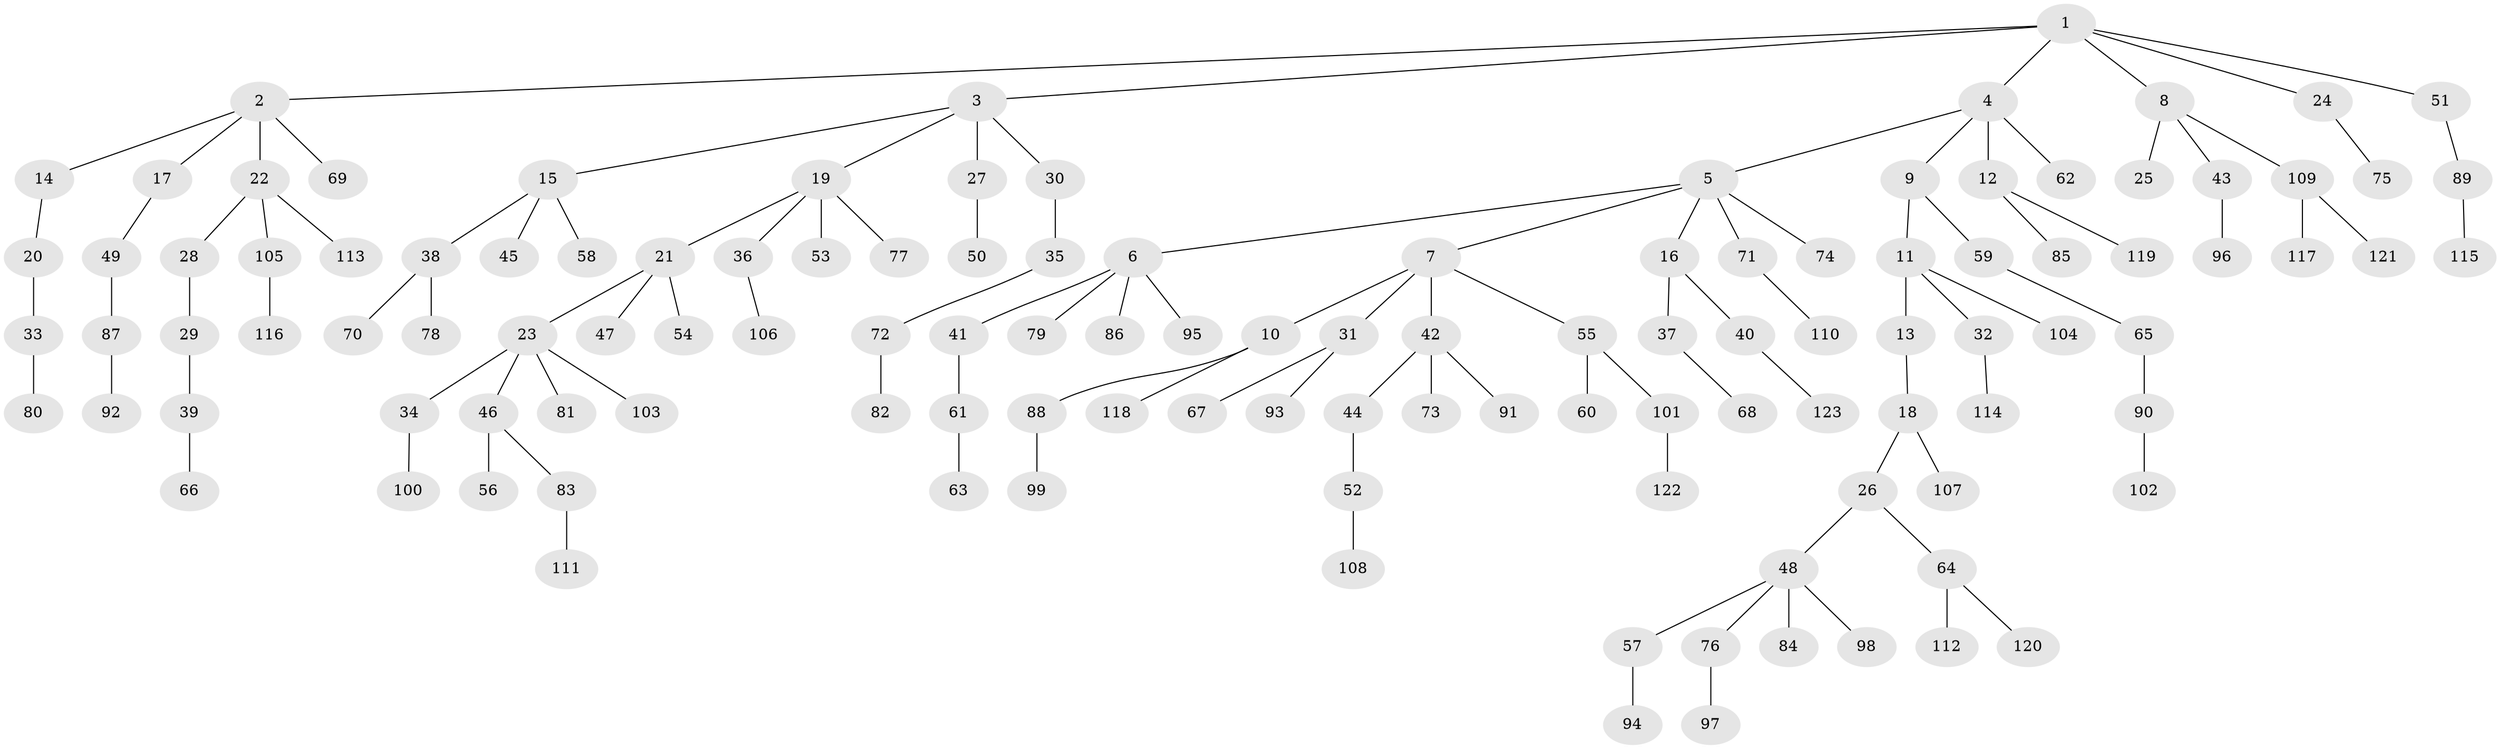 // Generated by graph-tools (version 1.1) at 2025/36/03/09/25 02:36:38]
// undirected, 123 vertices, 122 edges
graph export_dot {
graph [start="1"]
  node [color=gray90,style=filled];
  1;
  2;
  3;
  4;
  5;
  6;
  7;
  8;
  9;
  10;
  11;
  12;
  13;
  14;
  15;
  16;
  17;
  18;
  19;
  20;
  21;
  22;
  23;
  24;
  25;
  26;
  27;
  28;
  29;
  30;
  31;
  32;
  33;
  34;
  35;
  36;
  37;
  38;
  39;
  40;
  41;
  42;
  43;
  44;
  45;
  46;
  47;
  48;
  49;
  50;
  51;
  52;
  53;
  54;
  55;
  56;
  57;
  58;
  59;
  60;
  61;
  62;
  63;
  64;
  65;
  66;
  67;
  68;
  69;
  70;
  71;
  72;
  73;
  74;
  75;
  76;
  77;
  78;
  79;
  80;
  81;
  82;
  83;
  84;
  85;
  86;
  87;
  88;
  89;
  90;
  91;
  92;
  93;
  94;
  95;
  96;
  97;
  98;
  99;
  100;
  101;
  102;
  103;
  104;
  105;
  106;
  107;
  108;
  109;
  110;
  111;
  112;
  113;
  114;
  115;
  116;
  117;
  118;
  119;
  120;
  121;
  122;
  123;
  1 -- 2;
  1 -- 3;
  1 -- 4;
  1 -- 8;
  1 -- 24;
  1 -- 51;
  2 -- 14;
  2 -- 17;
  2 -- 22;
  2 -- 69;
  3 -- 15;
  3 -- 19;
  3 -- 27;
  3 -- 30;
  4 -- 5;
  4 -- 9;
  4 -- 12;
  4 -- 62;
  5 -- 6;
  5 -- 7;
  5 -- 16;
  5 -- 71;
  5 -- 74;
  6 -- 41;
  6 -- 79;
  6 -- 86;
  6 -- 95;
  7 -- 10;
  7 -- 31;
  7 -- 42;
  7 -- 55;
  8 -- 25;
  8 -- 43;
  8 -- 109;
  9 -- 11;
  9 -- 59;
  10 -- 88;
  10 -- 118;
  11 -- 13;
  11 -- 32;
  11 -- 104;
  12 -- 85;
  12 -- 119;
  13 -- 18;
  14 -- 20;
  15 -- 38;
  15 -- 45;
  15 -- 58;
  16 -- 37;
  16 -- 40;
  17 -- 49;
  18 -- 26;
  18 -- 107;
  19 -- 21;
  19 -- 36;
  19 -- 53;
  19 -- 77;
  20 -- 33;
  21 -- 23;
  21 -- 47;
  21 -- 54;
  22 -- 28;
  22 -- 105;
  22 -- 113;
  23 -- 34;
  23 -- 46;
  23 -- 81;
  23 -- 103;
  24 -- 75;
  26 -- 48;
  26 -- 64;
  27 -- 50;
  28 -- 29;
  29 -- 39;
  30 -- 35;
  31 -- 67;
  31 -- 93;
  32 -- 114;
  33 -- 80;
  34 -- 100;
  35 -- 72;
  36 -- 106;
  37 -- 68;
  38 -- 70;
  38 -- 78;
  39 -- 66;
  40 -- 123;
  41 -- 61;
  42 -- 44;
  42 -- 73;
  42 -- 91;
  43 -- 96;
  44 -- 52;
  46 -- 56;
  46 -- 83;
  48 -- 57;
  48 -- 76;
  48 -- 84;
  48 -- 98;
  49 -- 87;
  51 -- 89;
  52 -- 108;
  55 -- 60;
  55 -- 101;
  57 -- 94;
  59 -- 65;
  61 -- 63;
  64 -- 112;
  64 -- 120;
  65 -- 90;
  71 -- 110;
  72 -- 82;
  76 -- 97;
  83 -- 111;
  87 -- 92;
  88 -- 99;
  89 -- 115;
  90 -- 102;
  101 -- 122;
  105 -- 116;
  109 -- 117;
  109 -- 121;
}
